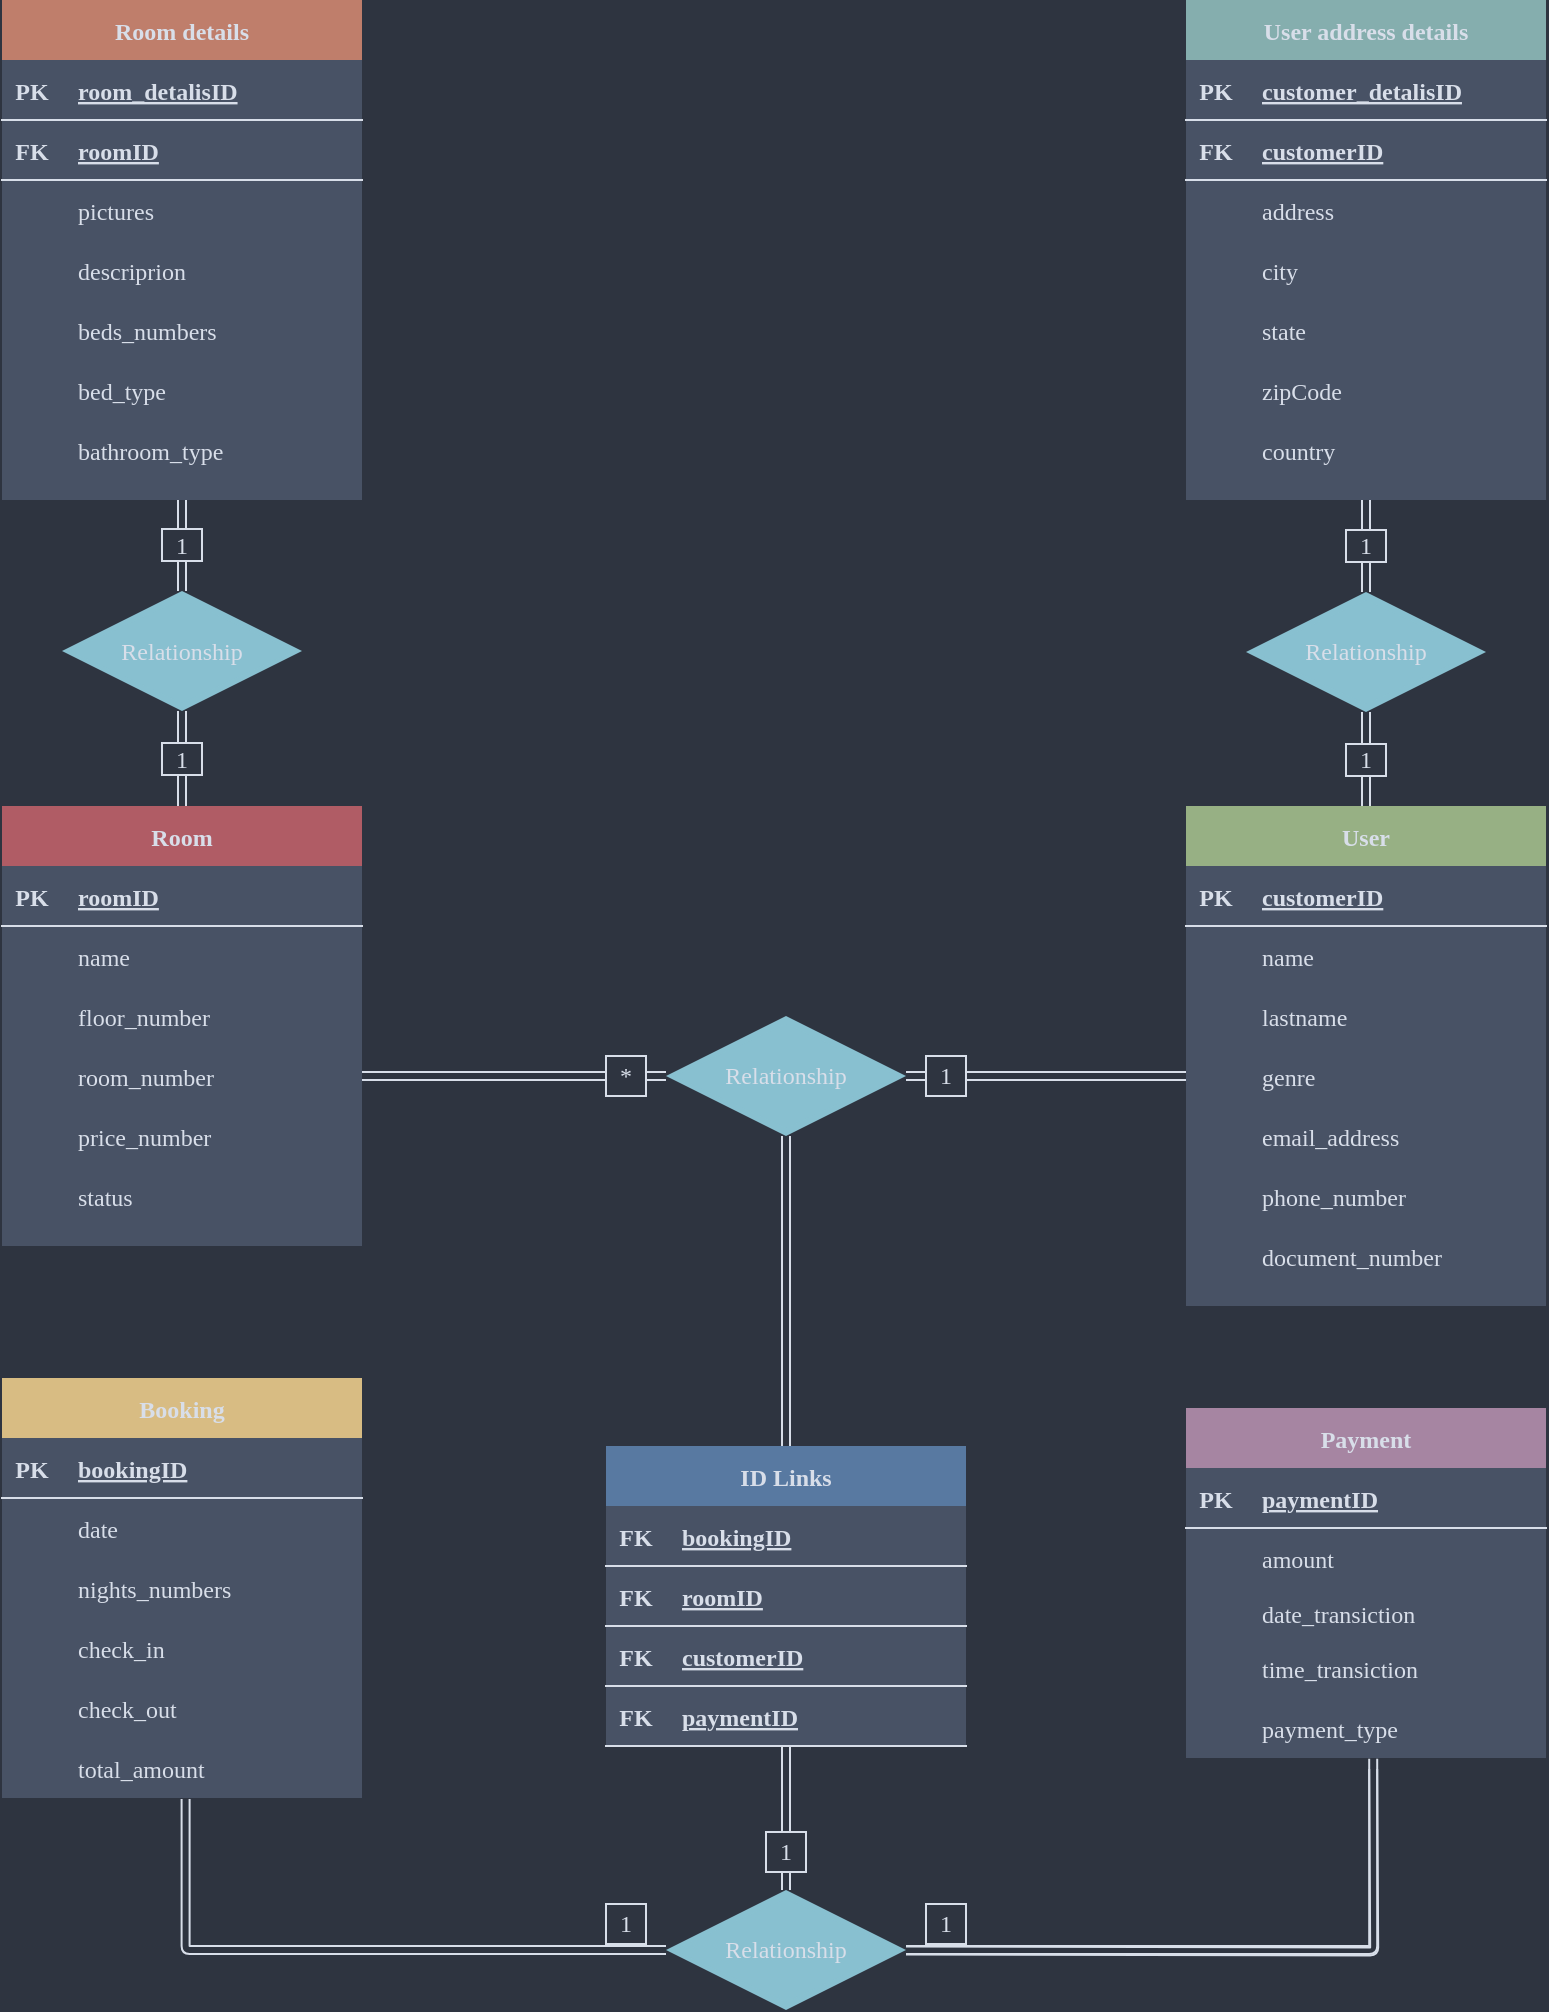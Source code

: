 <mxfile version="13.10.0" type="embed">
    <diagram id="j7UHTnoFtcJZtpzmDvCM" name="Page-1">
        <mxGraphModel dx="705" dy="956" grid="0" gridSize="10" guides="1" tooltips="1" connect="1" arrows="1" fold="1" page="1" pageScale="1" pageWidth="583" pageHeight="827" background="#2E3440" math="0" shadow="0">
            <root>
                <mxCell id="0"/>
                <mxCell id="1" parent="0"/>
                <mxCell id="453" style="edgeStyle=orthogonalEdgeStyle;shape=link;rounded=0;comic=0;orthogonalLoop=1;jettySize=auto;html=1;exitX=0.5;exitY=0;exitDx=0;exitDy=0;entryX=0.5;entryY=1;entryDx=0;entryDy=0;fontFamily=Lucida Console;fontColor=#D8DEE9;strokeColor=#D8DEE9;" parent="1" source="58" target="446" edge="1">
                    <mxGeometry relative="1" as="geometry"/>
                </mxCell>
                <mxCell id="58" value="Room" style="shape=table;startSize=30;container=1;collapsible=1;childLayout=tableLayout;fixedRows=1;rowLines=0;fontStyle=1;align=center;resizeLast=1;opacity=90;strokeWidth=2;swimlaneFillColor=#4C566A;fillColor=#BF616A;fontFamily=Lucida Console;fontColor=#D8DEE9;strokeColor=none;" parent="1" vertex="1">
                    <mxGeometry x="774" y="692" width="180" height="220" as="geometry"/>
                </mxCell>
                <mxCell id="59" value="" style="shape=partialRectangle;collapsible=0;dropTarget=0;pointerEvents=0;fillColor=none;top=0;left=0;bottom=1;right=0;points=[[0,0.5],[1,0.5]];portConstraint=eastwest;fontFamily=Lucida Console;fontColor=#D8DEE9;strokeColor=#D8DEE9;" parent="58" vertex="1">
                    <mxGeometry y="30" width="180" height="30" as="geometry"/>
                </mxCell>
                <mxCell id="60" value="PK" style="shape=partialRectangle;connectable=0;fillColor=none;top=0;left=0;bottom=0;right=0;fontStyle=1;overflow=hidden;fontFamily=Lucida Console;fontColor=#D8DEE9;strokeColor=#D8DEE9;" parent="59" vertex="1">
                    <mxGeometry width="30" height="30" as="geometry"/>
                </mxCell>
                <mxCell id="61" value="roomID" style="shape=partialRectangle;connectable=0;fillColor=none;top=0;left=0;bottom=0;right=0;align=left;spacingLeft=6;fontStyle=5;overflow=hidden;fontFamily=Lucida Console;fontColor=#D8DEE9;strokeColor=#D8DEE9;" parent="59" vertex="1">
                    <mxGeometry x="30" width="150" height="30" as="geometry"/>
                </mxCell>
                <mxCell id="62" value="" style="shape=partialRectangle;collapsible=0;dropTarget=0;pointerEvents=0;fillColor=none;top=0;left=0;bottom=0;right=0;points=[[0,0.5],[1,0.5]];portConstraint=eastwest;fontFamily=Lucida Console;fontColor=#D8DEE9;strokeColor=#D8DEE9;" parent="58" vertex="1">
                    <mxGeometry y="60" width="180" height="30" as="geometry"/>
                </mxCell>
                <mxCell id="63" value="" style="shape=partialRectangle;connectable=0;fillColor=none;top=0;left=0;bottom=0;right=0;editable=1;overflow=hidden;fontFamily=Lucida Console;fontColor=#D8DEE9;strokeColor=#D8DEE9;" parent="62" vertex="1">
                    <mxGeometry width="30" height="30" as="geometry"/>
                </mxCell>
                <mxCell id="64" value="name" style="shape=partialRectangle;connectable=0;fillColor=none;top=0;left=0;bottom=0;right=0;align=left;spacingLeft=6;overflow=hidden;fontFamily=Lucida Console;fontColor=#D8DEE9;strokeColor=#D8DEE9;" parent="62" vertex="1">
                    <mxGeometry x="30" width="150" height="30" as="geometry"/>
                </mxCell>
                <mxCell id="71" value="" style="shape=partialRectangle;collapsible=0;dropTarget=0;pointerEvents=0;fillColor=none;top=0;left=0;bottom=0;right=0;points=[[0,0.5],[1,0.5]];portConstraint=eastwest;fontFamily=Lucida Console;fontColor=#D8DEE9;strokeColor=#D8DEE9;" parent="58" vertex="1">
                    <mxGeometry y="90" width="180" height="30" as="geometry"/>
                </mxCell>
                <mxCell id="72" value="" style="shape=partialRectangle;connectable=0;fillColor=none;top=0;left=0;bottom=0;right=0;editable=1;overflow=hidden;fontFamily=Lucida Console;fontColor=#D8DEE9;strokeColor=#D8DEE9;" parent="71" vertex="1">
                    <mxGeometry width="30" height="30" as="geometry"/>
                </mxCell>
                <mxCell id="73" value="floor_number" style="shape=partialRectangle;connectable=0;fillColor=none;top=0;left=0;bottom=0;right=0;align=left;spacingLeft=6;overflow=hidden;fontFamily=Lucida Console;fontColor=#D8DEE9;strokeColor=#D8DEE9;" parent="71" vertex="1">
                    <mxGeometry x="30" width="150" height="30" as="geometry"/>
                </mxCell>
                <mxCell id="74" value="" style="shape=partialRectangle;collapsible=0;dropTarget=0;pointerEvents=0;fillColor=none;top=0;left=0;bottom=0;right=0;points=[[0,0.5],[1,0.5]];portConstraint=eastwest;fontFamily=Lucida Console;fontColor=#D8DEE9;strokeColor=#D8DEE9;" parent="58" vertex="1">
                    <mxGeometry y="120" width="180" height="30" as="geometry"/>
                </mxCell>
                <mxCell id="75" value="" style="shape=partialRectangle;connectable=0;fillColor=none;top=0;left=0;bottom=0;right=0;editable=1;overflow=hidden;fontFamily=Lucida Console;fontColor=#D8DEE9;strokeColor=#D8DEE9;" parent="74" vertex="1">
                    <mxGeometry width="30" height="30" as="geometry"/>
                </mxCell>
                <mxCell id="76" value="room_number" style="shape=partialRectangle;connectable=0;fillColor=none;top=0;left=0;bottom=0;right=0;align=left;spacingLeft=6;overflow=hidden;fontFamily=Lucida Console;fontColor=#D8DEE9;strokeColor=#D8DEE9;" parent="74" vertex="1">
                    <mxGeometry x="30" width="150" height="30" as="geometry"/>
                </mxCell>
                <mxCell id="86" value="" style="shape=partialRectangle;collapsible=0;dropTarget=0;pointerEvents=0;fillColor=none;top=0;left=0;bottom=0;right=0;points=[[0,0.5],[1,0.5]];portConstraint=eastwest;fontFamily=Lucida Console;fontColor=#D8DEE9;strokeColor=#D8DEE9;" parent="58" vertex="1">
                    <mxGeometry y="150" width="180" height="30" as="geometry"/>
                </mxCell>
                <mxCell id="87" value="" style="shape=partialRectangle;connectable=0;fillColor=none;top=0;left=0;bottom=0;right=0;editable=1;overflow=hidden;fontFamily=Lucida Console;fontColor=#D8DEE9;strokeColor=#D8DEE9;" parent="86" vertex="1">
                    <mxGeometry width="30" height="30" as="geometry"/>
                </mxCell>
                <mxCell id="88" value="price_number" style="shape=partialRectangle;connectable=0;fillColor=none;top=0;left=0;bottom=0;right=0;align=left;spacingLeft=6;overflow=hidden;fontFamily=Lucida Console;fontColor=#D8DEE9;strokeColor=#D8DEE9;" parent="86" vertex="1">
                    <mxGeometry x="30" width="150" height="30" as="geometry"/>
                </mxCell>
                <mxCell id="89" value="" style="shape=partialRectangle;collapsible=0;dropTarget=0;pointerEvents=0;fillColor=none;top=0;left=0;bottom=0;right=0;points=[[0,0.5],[1,0.5]];portConstraint=eastwest;fontFamily=Lucida Console;fontColor=#D8DEE9;strokeColor=#D8DEE9;" parent="58" vertex="1">
                    <mxGeometry y="180" width="180" height="30" as="geometry"/>
                </mxCell>
                <mxCell id="90" value="" style="shape=partialRectangle;connectable=0;fillColor=none;top=0;left=0;bottom=0;right=0;editable=1;overflow=hidden;fontFamily=Lucida Console;fontColor=#D8DEE9;strokeColor=#D8DEE9;" parent="89" vertex="1">
                    <mxGeometry width="30" height="30" as="geometry"/>
                </mxCell>
                <mxCell id="91" value="status" style="shape=partialRectangle;connectable=0;fillColor=none;top=0;left=0;bottom=0;right=0;align=left;spacingLeft=6;overflow=hidden;fontFamily=Lucida Console;fontColor=#D8DEE9;strokeColor=#D8DEE9;" parent="89" vertex="1">
                    <mxGeometry x="30" width="150" height="30" as="geometry"/>
                </mxCell>
                <mxCell id="92" value="User" style="shape=table;startSize=30;container=1;collapsible=1;childLayout=tableLayout;fixedRows=1;rowLines=0;fontStyle=1;align=center;resizeLast=1;opacity=90;strokeWidth=2;swimlaneFillColor=#4C566A;fillColor=#A3BE8C;fontFamily=Lucida Console;fontColor=#D8DEE9;strokeColor=none;" parent="1" vertex="1">
                    <mxGeometry x="1366" y="692" width="180" height="250" as="geometry"/>
                </mxCell>
                <mxCell id="93" value="" style="shape=partialRectangle;collapsible=0;dropTarget=0;pointerEvents=0;fillColor=none;top=0;left=0;bottom=1;right=0;points=[[0,0.5],[1,0.5]];portConstraint=eastwest;fontFamily=Lucida Console;fontColor=#D8DEE9;strokeColor=#D8DEE9;" parent="92" vertex="1">
                    <mxGeometry y="30" width="180" height="30" as="geometry"/>
                </mxCell>
                <mxCell id="94" value="PK" style="shape=partialRectangle;connectable=0;fillColor=none;top=0;left=0;bottom=0;right=0;fontStyle=1;overflow=hidden;fontFamily=Lucida Console;fontColor=#D8DEE9;strokeColor=#D8DEE9;" parent="93" vertex="1">
                    <mxGeometry width="30" height="30" as="geometry"/>
                </mxCell>
                <mxCell id="95" value="customerID" style="shape=partialRectangle;connectable=0;fillColor=none;top=0;left=0;bottom=0;right=0;align=left;spacingLeft=6;fontStyle=5;overflow=hidden;fontFamily=Lucida Console;fontColor=#D8DEE9;strokeColor=#D8DEE9;" parent="93" vertex="1">
                    <mxGeometry x="30" width="150" height="30" as="geometry"/>
                </mxCell>
                <mxCell id="96" value="" style="shape=partialRectangle;collapsible=0;dropTarget=0;pointerEvents=0;fillColor=none;top=0;left=0;bottom=0;right=0;points=[[0,0.5],[1,0.5]];portConstraint=eastwest;fontFamily=Lucida Console;fontColor=#D8DEE9;strokeColor=#D8DEE9;" parent="92" vertex="1">
                    <mxGeometry y="60" width="180" height="30" as="geometry"/>
                </mxCell>
                <mxCell id="97" value="" style="shape=partialRectangle;connectable=0;fillColor=none;top=0;left=0;bottom=0;right=0;editable=1;overflow=hidden;fontFamily=Lucida Console;fontColor=#D8DEE9;strokeColor=#D8DEE9;" parent="96" vertex="1">
                    <mxGeometry width="30" height="30" as="geometry"/>
                </mxCell>
                <mxCell id="98" value="name" style="shape=partialRectangle;connectable=0;fillColor=none;top=0;left=0;bottom=0;right=0;align=left;spacingLeft=6;overflow=hidden;fontFamily=Lucida Console;fontColor=#D8DEE9;strokeColor=#D8DEE9;" parent="96" vertex="1">
                    <mxGeometry x="30" width="150" height="30" as="geometry"/>
                </mxCell>
                <mxCell id="99" value="" style="shape=partialRectangle;collapsible=0;dropTarget=0;pointerEvents=0;fillColor=none;top=0;left=0;bottom=0;right=0;points=[[0,0.5],[1,0.5]];portConstraint=eastwest;fontFamily=Lucida Console;fontColor=#D8DEE9;strokeColor=#D8DEE9;" parent="92" vertex="1">
                    <mxGeometry y="90" width="180" height="30" as="geometry"/>
                </mxCell>
                <mxCell id="100" value="" style="shape=partialRectangle;connectable=0;fillColor=none;top=0;left=0;bottom=0;right=0;editable=1;overflow=hidden;fontFamily=Lucida Console;fontColor=#D8DEE9;strokeColor=#D8DEE9;" parent="99" vertex="1">
                    <mxGeometry width="30" height="30" as="geometry"/>
                </mxCell>
                <mxCell id="101" value="lastname" style="shape=partialRectangle;connectable=0;fillColor=none;top=0;left=0;bottom=0;right=0;align=left;spacingLeft=6;overflow=hidden;fontFamily=Lucida Console;fontColor=#D8DEE9;strokeColor=#D8DEE9;" parent="99" vertex="1">
                    <mxGeometry x="30" width="150" height="30" as="geometry"/>
                </mxCell>
                <mxCell id="102" value="" style="shape=partialRectangle;collapsible=0;dropTarget=0;pointerEvents=0;fillColor=none;top=0;left=0;bottom=0;right=0;points=[[0,0.5],[1,0.5]];portConstraint=eastwest;fontFamily=Lucida Console;fontColor=#D8DEE9;strokeColor=#D8DEE9;" parent="92" vertex="1">
                    <mxGeometry y="120" width="180" height="30" as="geometry"/>
                </mxCell>
                <mxCell id="103" value="" style="shape=partialRectangle;connectable=0;fillColor=none;top=0;left=0;bottom=0;right=0;editable=1;overflow=hidden;fontFamily=Lucida Console;fontColor=#D8DEE9;strokeColor=#D8DEE9;" parent="102" vertex="1">
                    <mxGeometry width="30" height="30" as="geometry"/>
                </mxCell>
                <mxCell id="104" value="genre" style="shape=partialRectangle;connectable=0;fillColor=none;top=0;left=0;bottom=0;right=0;align=left;spacingLeft=6;overflow=hidden;fontFamily=Lucida Console;fontColor=#D8DEE9;strokeColor=#D8DEE9;" parent="102" vertex="1">
                    <mxGeometry x="30" width="150" height="30" as="geometry"/>
                </mxCell>
                <mxCell id="120" value="" style="shape=partialRectangle;collapsible=0;dropTarget=0;pointerEvents=0;fillColor=none;top=0;left=0;bottom=0;right=0;points=[[0,0.5],[1,0.5]];portConstraint=eastwest;fontFamily=Lucida Console;fontColor=#D8DEE9;strokeColor=#D8DEE9;" parent="92" vertex="1">
                    <mxGeometry y="150" width="180" height="30" as="geometry"/>
                </mxCell>
                <mxCell id="121" value="" style="shape=partialRectangle;connectable=0;fillColor=none;top=0;left=0;bottom=0;right=0;editable=1;overflow=hidden;fontFamily=Lucida Console;fontColor=#D8DEE9;strokeColor=#D8DEE9;" parent="120" vertex="1">
                    <mxGeometry width="30" height="30" as="geometry"/>
                </mxCell>
                <mxCell id="122" value="email_address" style="shape=partialRectangle;connectable=0;fillColor=none;top=0;left=0;bottom=0;right=0;align=left;spacingLeft=6;overflow=hidden;fontFamily=Lucida Console;fontColor=#D8DEE9;strokeColor=#D8DEE9;" parent="120" vertex="1">
                    <mxGeometry x="30" width="150" height="30" as="geometry"/>
                </mxCell>
                <mxCell id="123" value="" style="shape=partialRectangle;collapsible=0;dropTarget=0;pointerEvents=0;fillColor=none;top=0;left=0;bottom=0;right=0;points=[[0,0.5],[1,0.5]];portConstraint=eastwest;fontFamily=Lucida Console;fontColor=#D8DEE9;strokeColor=#D8DEE9;" parent="92" vertex="1">
                    <mxGeometry y="180" width="180" height="30" as="geometry"/>
                </mxCell>
                <mxCell id="124" value="" style="shape=partialRectangle;connectable=0;fillColor=none;top=0;left=0;bottom=0;right=0;editable=1;overflow=hidden;fontFamily=Lucida Console;fontColor=#D8DEE9;strokeColor=#D8DEE9;" parent="123" vertex="1">
                    <mxGeometry width="30" height="30" as="geometry"/>
                </mxCell>
                <mxCell id="125" value="phone_number" style="shape=partialRectangle;connectable=0;fillColor=none;top=0;left=0;bottom=0;right=0;align=left;spacingLeft=6;overflow=hidden;fontFamily=Lucida Console;fontColor=#D8DEE9;strokeColor=#D8DEE9;" parent="123" vertex="1">
                    <mxGeometry x="30" width="150" height="30" as="geometry"/>
                </mxCell>
                <mxCell id="126" value="" style="shape=partialRectangle;collapsible=0;dropTarget=0;pointerEvents=0;fillColor=none;top=0;left=0;bottom=0;right=0;points=[[0,0.5],[1,0.5]];portConstraint=eastwest;fontFamily=Lucida Console;fontColor=#D8DEE9;strokeColor=#D8DEE9;" parent="92" vertex="1">
                    <mxGeometry y="210" width="180" height="30" as="geometry"/>
                </mxCell>
                <mxCell id="127" value="" style="shape=partialRectangle;connectable=0;fillColor=none;top=0;left=0;bottom=0;right=0;editable=1;overflow=hidden;fontFamily=Lucida Console;fontColor=#D8DEE9;strokeColor=#D8DEE9;" parent="126" vertex="1">
                    <mxGeometry width="30" height="30" as="geometry"/>
                </mxCell>
                <mxCell id="128" value="document_number" style="shape=partialRectangle;connectable=0;fillColor=none;top=0;left=0;bottom=0;right=0;align=left;spacingLeft=6;overflow=hidden;fontFamily=Lucida Console;fontColor=#D8DEE9;strokeColor=#D8DEE9;" parent="126" vertex="1">
                    <mxGeometry x="30" width="150" height="30" as="geometry"/>
                </mxCell>
                <mxCell id="129" value="Booking" style="shape=table;startSize=30;container=1;collapsible=1;childLayout=tableLayout;fixedRows=1;rowLines=0;fontStyle=1;align=center;resizeLast=1;opacity=90;strokeWidth=2;swimlaneFillColor=#4C566A;fillColor=#EBCB8B;fontFamily=Lucida Console;fontColor=#D8DEE9;strokeColor=none;" parent="1" vertex="1">
                    <mxGeometry x="774" y="978" width="180" height="210" as="geometry"/>
                </mxCell>
                <mxCell id="130" value="" style="shape=partialRectangle;collapsible=0;dropTarget=0;pointerEvents=0;fillColor=none;top=0;left=0;bottom=1;right=0;points=[[0,0.5],[1,0.5]];portConstraint=eastwest;fontFamily=Lucida Console;fontColor=#D8DEE9;strokeColor=#D8DEE9;" parent="129" vertex="1">
                    <mxGeometry y="30" width="180" height="30" as="geometry"/>
                </mxCell>
                <mxCell id="131" value="PK" style="shape=partialRectangle;connectable=0;fillColor=none;top=0;left=0;bottom=0;right=0;fontStyle=1;overflow=hidden;fontFamily=Lucida Console;fontColor=#D8DEE9;strokeColor=#D8DEE9;" parent="130" vertex="1">
                    <mxGeometry width="30" height="30" as="geometry"/>
                </mxCell>
                <mxCell id="132" value="bookingID" style="shape=partialRectangle;connectable=0;fillColor=none;top=0;left=0;bottom=0;right=0;align=left;spacingLeft=6;fontStyle=5;overflow=hidden;fontFamily=Lucida Console;fontColor=#D8DEE9;strokeColor=#D8DEE9;" parent="130" vertex="1">
                    <mxGeometry x="30" width="150" height="30" as="geometry"/>
                </mxCell>
                <mxCell id="133" value="" style="shape=partialRectangle;collapsible=0;dropTarget=0;pointerEvents=0;fillColor=none;top=0;left=0;bottom=0;right=0;points=[[0,0.5],[1,0.5]];portConstraint=eastwest;fontFamily=Lucida Console;fontColor=#D8DEE9;strokeColor=#D8DEE9;" parent="129" vertex="1">
                    <mxGeometry y="60" width="180" height="30" as="geometry"/>
                </mxCell>
                <mxCell id="134" value="" style="shape=partialRectangle;connectable=0;fillColor=none;top=0;left=0;bottom=0;right=0;editable=1;overflow=hidden;fontFamily=Lucida Console;fontColor=#D8DEE9;strokeColor=#D8DEE9;" parent="133" vertex="1">
                    <mxGeometry width="30" height="30" as="geometry"/>
                </mxCell>
                <mxCell id="135" value="date" style="shape=partialRectangle;connectable=0;fillColor=none;top=0;left=0;bottom=0;right=0;align=left;spacingLeft=6;overflow=hidden;fontFamily=Lucida Console;fontColor=#D8DEE9;strokeColor=#D8DEE9;" parent="133" vertex="1">
                    <mxGeometry x="30" width="150" height="30" as="geometry"/>
                </mxCell>
                <mxCell id="136" value="" style="shape=partialRectangle;collapsible=0;dropTarget=0;pointerEvents=0;fillColor=none;top=0;left=0;bottom=0;right=0;points=[[0,0.5],[1,0.5]];portConstraint=eastwest;fontFamily=Lucida Console;fontColor=#D8DEE9;strokeColor=#D8DEE9;" parent="129" vertex="1">
                    <mxGeometry y="90" width="180" height="30" as="geometry"/>
                </mxCell>
                <mxCell id="137" value="" style="shape=partialRectangle;connectable=0;fillColor=none;top=0;left=0;bottom=0;right=0;editable=1;overflow=hidden;fontFamily=Lucida Console;fontColor=#D8DEE9;strokeColor=#D8DEE9;" parent="136" vertex="1">
                    <mxGeometry width="30" height="30" as="geometry"/>
                </mxCell>
                <mxCell id="138" value="nights_numbers" style="shape=partialRectangle;connectable=0;fillColor=none;top=0;left=0;bottom=0;right=0;align=left;spacingLeft=6;overflow=hidden;fontFamily=Lucida Console;fontColor=#D8DEE9;strokeColor=#D8DEE9;" parent="136" vertex="1">
                    <mxGeometry x="30" width="150" height="30" as="geometry"/>
                </mxCell>
                <mxCell id="139" value="" style="shape=partialRectangle;collapsible=0;dropTarget=0;pointerEvents=0;fillColor=none;top=0;left=0;bottom=0;right=0;points=[[0,0.5],[1,0.5]];portConstraint=eastwest;fontFamily=Lucida Console;fontColor=#D8DEE9;" parent="129" vertex="1">
                    <mxGeometry y="120" width="180" height="30" as="geometry"/>
                </mxCell>
                <mxCell id="140" value="" style="shape=partialRectangle;connectable=0;fillColor=none;top=0;left=0;bottom=0;right=0;editable=1;overflow=hidden;fontFamily=Lucida Console;fontColor=#D8DEE9;strokeColor=#D8DEE9;" parent="139" vertex="1">
                    <mxGeometry width="30" height="30" as="geometry"/>
                </mxCell>
                <mxCell id="141" value="check_in" style="shape=partialRectangle;connectable=0;fillColor=none;top=0;left=0;bottom=0;right=0;align=left;spacingLeft=6;overflow=hidden;fontFamily=Lucida Console;fontColor=#D8DEE9;strokeColor=none;" parent="139" vertex="1">
                    <mxGeometry x="30" width="150" height="30" as="geometry"/>
                </mxCell>
                <mxCell id="142" value="" style="shape=partialRectangle;collapsible=0;dropTarget=0;pointerEvents=0;fillColor=none;top=0;left=0;bottom=0;right=0;points=[[0,0.5],[1,0.5]];portConstraint=eastwest;fontFamily=Lucida Console;fontColor=#D8DEE9;strokeColor=#D8DEE9;" parent="129" vertex="1">
                    <mxGeometry y="150" width="180" height="30" as="geometry"/>
                </mxCell>
                <mxCell id="143" value="" style="shape=partialRectangle;connectable=0;fillColor=none;top=0;left=0;bottom=0;right=0;editable=1;overflow=hidden;fontFamily=Lucida Console;fontColor=#D8DEE9;strokeColor=#D8DEE9;" parent="142" vertex="1">
                    <mxGeometry width="30" height="30" as="geometry"/>
                </mxCell>
                <mxCell id="144" value="check_out" style="shape=partialRectangle;connectable=0;fillColor=none;top=0;left=0;bottom=0;right=0;align=left;spacingLeft=6;overflow=hidden;fontFamily=Lucida Console;fontColor=#D8DEE9;strokeColor=#D8DEE9;" parent="142" vertex="1">
                    <mxGeometry x="30" width="150" height="30" as="geometry"/>
                </mxCell>
                <mxCell id="148" value="" style="shape=partialRectangle;collapsible=0;dropTarget=0;pointerEvents=0;fillColor=none;top=0;left=0;bottom=0;right=0;points=[[0,0.5],[1,0.5]];portConstraint=eastwest;fontFamily=Lucida Console;fontColor=#D8DEE9;strokeColor=#D8DEE9;" parent="129" vertex="1">
                    <mxGeometry y="180" width="180" height="30" as="geometry"/>
                </mxCell>
                <mxCell id="149" value="" style="shape=partialRectangle;connectable=0;fillColor=none;top=0;left=0;bottom=0;right=0;editable=1;overflow=hidden;fontFamily=Lucida Console;fontColor=#D8DEE9;strokeColor=#D8DEE9;" parent="148" vertex="1">
                    <mxGeometry width="30" height="30" as="geometry"/>
                </mxCell>
                <mxCell id="150" value="total_amount" style="shape=partialRectangle;connectable=0;fillColor=none;top=0;left=0;bottom=0;right=0;align=left;spacingLeft=6;overflow=hidden;fontFamily=Lucida Console;fontColor=#D8DEE9;strokeColor=#D8DEE9;" parent="148" vertex="1">
                    <mxGeometry x="30" width="150" height="30" as="geometry"/>
                </mxCell>
                <mxCell id="245" style="edgeStyle=orthogonalEdgeStyle;shape=link;rounded=0;orthogonalLoop=1;jettySize=auto;html=1;exitX=0.5;exitY=1;exitDx=0;exitDy=0;entryX=0.5;entryY=0;entryDx=0;entryDy=0;snapToPoint=0;fixDash=0;comic=0;backgroundOutline=0;metaEdit=0;fontFamily=Lucida Console;fontColor=#D8DEE9;strokeColor=#D8DEE9;" parent="1" source="354" target="92" edge="1">
                    <mxGeometry relative="1" as="geometry"/>
                </mxCell>
                <mxCell id="451" style="edgeStyle=orthogonalEdgeStyle;shape=link;rounded=0;comic=0;orthogonalLoop=1;jettySize=auto;html=1;exitX=0.5;exitY=1;exitDx=0;exitDy=0;entryX=0.5;entryY=0;entryDx=0;entryDy=0;fontFamily=Lucida Console;fontColor=#D8DEE9;strokeColor=#D8DEE9;" parent="1" source="198" target="417" edge="1">
                    <mxGeometry relative="1" as="geometry"/>
                </mxCell>
                <mxCell id="198" value="User address details" style="shape=table;startSize=30;container=1;collapsible=1;childLayout=tableLayout;fixedRows=1;rowLines=0;fontStyle=1;align=center;resizeLast=1;opacity=90;strokeWidth=2;swimlaneFillColor=#4C566A;fillColor=#8FBCBB;fontFamily=Lucida Console;fontColor=#D8DEE9;strokeColor=none;" parent="1" vertex="1">
                    <mxGeometry x="1366" y="289" width="180" height="250" as="geometry"/>
                </mxCell>
                <mxCell id="199" value="" style="shape=partialRectangle;collapsible=0;dropTarget=0;pointerEvents=0;fillColor=none;top=0;left=0;bottom=1;right=0;points=[[0,0.5],[1,0.5]];portConstraint=eastwest;fontFamily=Lucida Console;fontColor=#D8DEE9;strokeColor=#D8DEE9;" parent="198" vertex="1">
                    <mxGeometry y="30" width="180" height="30" as="geometry"/>
                </mxCell>
                <mxCell id="200" value="PK" style="shape=partialRectangle;connectable=0;fillColor=none;top=0;left=0;bottom=0;right=0;fontStyle=1;overflow=hidden;fontFamily=Lucida Console;fontColor=#D8DEE9;strokeColor=#D8DEE9;" parent="199" vertex="1">
                    <mxGeometry width="30" height="30" as="geometry"/>
                </mxCell>
                <mxCell id="201" value="customer_detalisID" style="shape=partialRectangle;connectable=0;fillColor=none;top=0;left=0;bottom=0;right=0;align=left;spacingLeft=6;fontStyle=5;overflow=hidden;fontFamily=Lucida Console;fontColor=#D8DEE9;strokeColor=#D8DEE9;" parent="199" vertex="1">
                    <mxGeometry x="30" width="150" height="30" as="geometry"/>
                </mxCell>
                <mxCell id="358" value="" style="shape=partialRectangle;collapsible=0;dropTarget=0;pointerEvents=0;fillColor=none;top=0;left=0;bottom=1;right=0;points=[[0,0.5],[1,0.5]];portConstraint=eastwest;fontFamily=Lucida Console;fontColor=#D8DEE9;strokeColor=#D8DEE9;" parent="198" vertex="1">
                    <mxGeometry y="60" width="180" height="30" as="geometry"/>
                </mxCell>
                <mxCell id="359" value="FK" style="shape=partialRectangle;connectable=0;fillColor=none;top=0;left=0;bottom=0;right=0;fontStyle=1;overflow=hidden;fontFamily=Lucida Console;fontColor=#D8DEE9;strokeColor=#D8DEE9;" parent="358" vertex="1">
                    <mxGeometry width="30" height="30" as="geometry"/>
                </mxCell>
                <mxCell id="360" value="customerID" style="shape=partialRectangle;connectable=0;fillColor=none;top=0;left=0;bottom=0;right=0;align=left;spacingLeft=6;fontStyle=5;overflow=hidden;fontFamily=Lucida Console;fontColor=#D8DEE9;strokeColor=#D8DEE9;" parent="358" vertex="1">
                    <mxGeometry x="30" width="150" height="30" as="geometry"/>
                </mxCell>
                <mxCell id="211" value="" style="shape=partialRectangle;collapsible=0;dropTarget=0;pointerEvents=0;fillColor=none;top=0;left=0;bottom=0;right=0;points=[[0,0.5],[1,0.5]];portConstraint=eastwest;fontFamily=Lucida Console;fontColor=#D8DEE9;strokeColor=#D8DEE9;" parent="198" vertex="1">
                    <mxGeometry y="90" width="180" height="30" as="geometry"/>
                </mxCell>
                <mxCell id="212" value="" style="shape=partialRectangle;connectable=0;fillColor=none;top=0;left=0;bottom=0;right=0;editable=1;overflow=hidden;fontFamily=Lucida Console;fontColor=#D8DEE9;strokeColor=#D8DEE9;" parent="211" vertex="1">
                    <mxGeometry width="30" height="30" as="geometry"/>
                </mxCell>
                <mxCell id="213" value="address" style="shape=partialRectangle;connectable=0;fillColor=none;top=0;left=0;bottom=0;right=0;align=left;spacingLeft=6;overflow=hidden;fontFamily=Lucida Console;fontColor=#D8DEE9;strokeColor=#D8DEE9;" parent="211" vertex="1">
                    <mxGeometry x="30" width="150" height="30" as="geometry"/>
                </mxCell>
                <mxCell id="214" value="" style="shape=partialRectangle;collapsible=0;dropTarget=0;pointerEvents=0;fillColor=none;top=0;left=0;bottom=0;right=0;points=[[0,0.5],[1,0.5]];portConstraint=eastwest;fontFamily=Lucida Console;fontColor=#D8DEE9;strokeColor=#D8DEE9;" parent="198" vertex="1">
                    <mxGeometry y="120" width="180" height="30" as="geometry"/>
                </mxCell>
                <mxCell id="215" value="" style="shape=partialRectangle;connectable=0;fillColor=none;top=0;left=0;bottom=0;right=0;editable=1;overflow=hidden;fontFamily=Lucida Console;fontColor=#D8DEE9;strokeColor=#D8DEE9;" parent="214" vertex="1">
                    <mxGeometry width="30" height="30" as="geometry"/>
                </mxCell>
                <mxCell id="216" value="city" style="shape=partialRectangle;connectable=0;fillColor=none;top=0;left=0;bottom=0;right=0;align=left;spacingLeft=6;overflow=hidden;fontFamily=Lucida Console;fontColor=#D8DEE9;strokeColor=#D8DEE9;" parent="214" vertex="1">
                    <mxGeometry x="30" width="150" height="30" as="geometry"/>
                </mxCell>
                <mxCell id="217" value="" style="shape=partialRectangle;collapsible=0;dropTarget=0;pointerEvents=0;fillColor=none;top=0;left=0;bottom=0;right=0;points=[[0,0.5],[1,0.5]];portConstraint=eastwest;fontFamily=Lucida Console;fontColor=#D8DEE9;strokeColor=#D8DEE9;" parent="198" vertex="1">
                    <mxGeometry y="150" width="180" height="30" as="geometry"/>
                </mxCell>
                <mxCell id="218" value="" style="shape=partialRectangle;connectable=0;fillColor=none;top=0;left=0;bottom=0;right=0;editable=1;overflow=hidden;fontFamily=Lucida Console;fontColor=#D8DEE9;strokeColor=#D8DEE9;" parent="217" vertex="1">
                    <mxGeometry width="30" height="30" as="geometry"/>
                </mxCell>
                <mxCell id="219" value="state" style="shape=partialRectangle;connectable=0;fillColor=none;top=0;left=0;bottom=0;right=0;align=left;spacingLeft=6;overflow=hidden;fontFamily=Lucida Console;fontColor=#D8DEE9;strokeColor=#D8DEE9;" parent="217" vertex="1">
                    <mxGeometry x="30" width="150" height="30" as="geometry"/>
                </mxCell>
                <mxCell id="220" value="" style="shape=partialRectangle;collapsible=0;dropTarget=0;pointerEvents=0;fillColor=none;top=0;left=0;bottom=0;right=0;points=[[0,0.5],[1,0.5]];portConstraint=eastwest;fontFamily=Lucida Console;fontColor=#D8DEE9;strokeColor=#D8DEE9;" parent="198" vertex="1">
                    <mxGeometry y="180" width="180" height="30" as="geometry"/>
                </mxCell>
                <mxCell id="221" value="" style="shape=partialRectangle;connectable=0;fillColor=none;top=0;left=0;bottom=0;right=0;editable=1;overflow=hidden;fontFamily=Lucida Console;fontColor=#D8DEE9;strokeColor=#D8DEE9;" parent="220" vertex="1">
                    <mxGeometry width="30" height="30" as="geometry"/>
                </mxCell>
                <mxCell id="222" value="zipCode" style="shape=partialRectangle;connectable=0;fillColor=none;top=0;left=0;bottom=0;right=0;align=left;spacingLeft=6;overflow=hidden;fontFamily=Lucida Console;fontColor=#D8DEE9;strokeColor=#D8DEE9;" parent="220" vertex="1">
                    <mxGeometry x="30" width="150" height="30" as="geometry"/>
                </mxCell>
                <mxCell id="223" value="" style="shape=partialRectangle;collapsible=0;dropTarget=0;pointerEvents=0;fillColor=none;top=0;left=0;bottom=0;right=0;points=[[0,0.5],[1,0.5]];portConstraint=eastwest;fontFamily=Lucida Console;fontColor=#D8DEE9;strokeColor=#D8DEE9;" parent="198" vertex="1">
                    <mxGeometry y="210" width="180" height="30" as="geometry"/>
                </mxCell>
                <mxCell id="224" value="" style="shape=partialRectangle;connectable=0;fillColor=none;top=0;left=0;bottom=0;right=0;editable=1;overflow=hidden;fontFamily=Lucida Console;fontColor=#D8DEE9;strokeColor=#D8DEE9;" parent="223" vertex="1">
                    <mxGeometry width="30" height="30" as="geometry"/>
                </mxCell>
                <mxCell id="225" value="country" style="shape=partialRectangle;connectable=0;fillColor=none;top=0;left=0;bottom=0;right=0;align=left;spacingLeft=6;overflow=hidden;fontFamily=Lucida Console;fontColor=#D8DEE9;strokeColor=#D8DEE9;" parent="223" vertex="1">
                    <mxGeometry x="30" width="150" height="30" as="geometry"/>
                </mxCell>
                <mxCell id="237" value="Relationship" style="shape=rhombus;double=1;perimeter=rhombusPerimeter;whiteSpace=wrap;html=1;align=center;fillColor=#88C0D0;fontFamily=Lucida Console;fontColor=#D8DEE9;strokeColor=none;" parent="1" vertex="1">
                    <mxGeometry x="1106" y="797" width="120" height="60" as="geometry"/>
                </mxCell>
                <mxCell id="243" style="edgeStyle=orthogonalEdgeStyle;shape=link;rounded=0;orthogonalLoop=1;jettySize=auto;html=1;exitX=0;exitY=0.5;exitDx=0;exitDy=0;entryX=1;entryY=0.5;entryDx=0;entryDy=0;fontFamily=Lucida Console;fontColor=#D8DEE9;strokeColor=#D8DEE9;" parent="1" source="367" target="237" edge="1">
                    <mxGeometry relative="1" as="geometry"/>
                </mxCell>
                <mxCell id="244" style="edgeStyle=orthogonalEdgeStyle;shape=link;rounded=0;orthogonalLoop=1;jettySize=auto;html=1;exitX=1;exitY=0.5;exitDx=0;exitDy=0;entryX=0;entryY=0.5;entryDx=0;entryDy=0;fontFamily=Lucida Console;fontColor=#D8DEE9;strokeColor=#D8DEE9;" parent="1" source="365" target="237" edge="1">
                    <mxGeometry relative="1" as="geometry"/>
                </mxCell>
                <mxCell id="247" value="Relationship" style="shape=rhombus;double=1;perimeter=rhombusPerimeter;whiteSpace=wrap;html=1;align=center;snapToPoint=0;fixDash=0;comic=0;backgroundOutline=0;metaEdit=0;fillColor=#88C0D0;fontFamily=Lucida Console;fontColor=#D8DEE9;strokeColor=none;" parent="1" vertex="1">
                    <mxGeometry x="1396" y="585" width="120" height="60" as="geometry"/>
                </mxCell>
                <mxCell id="249" value="Payment" style="shape=table;startSize=30;container=1;collapsible=1;childLayout=tableLayout;fixedRows=1;rowLines=0;fontStyle=1;align=center;resizeLast=1;opacity=90;strokeWidth=2;swimlaneFillColor=#4C566A;fillColor=#B48EAD;fontFamily=Lucida Console;fontColor=#D8DEE9;strokeColor=none;" parent="1" vertex="1">
                    <mxGeometry x="1366" y="993" width="180" height="175" as="geometry"/>
                </mxCell>
                <mxCell id="250" value="" style="shape=partialRectangle;collapsible=0;dropTarget=0;pointerEvents=0;fillColor=none;top=0;left=0;bottom=1;right=0;points=[[0,0.5],[1,0.5]];portConstraint=eastwest;fontFamily=Lucida Console;fontColor=#D8DEE9;strokeColor=#D8DEE9;" parent="249" vertex="1">
                    <mxGeometry y="30" width="180" height="30" as="geometry"/>
                </mxCell>
                <mxCell id="251" value="PK" style="shape=partialRectangle;connectable=0;fillColor=none;top=0;left=0;bottom=0;right=0;fontStyle=1;overflow=hidden;fontFamily=Lucida Console;fontColor=#D8DEE9;strokeColor=#D8DEE9;" parent="250" vertex="1">
                    <mxGeometry width="30" height="30" as="geometry"/>
                </mxCell>
                <mxCell id="252" value="paymentID" style="shape=partialRectangle;connectable=0;fillColor=none;top=0;left=0;bottom=0;right=0;align=left;spacingLeft=6;fontStyle=5;overflow=hidden;fontFamily=Lucida Console;fontColor=#D8DEE9;strokeColor=#D8DEE9;" parent="250" vertex="1">
                    <mxGeometry x="30" width="150" height="30" as="geometry"/>
                </mxCell>
                <mxCell id="253" value="" style="shape=partialRectangle;collapsible=0;dropTarget=0;pointerEvents=0;fillColor=none;top=0;left=0;bottom=0;right=0;points=[[0,0.5],[1,0.5]];portConstraint=eastwest;fontFamily=Lucida Console;fontColor=#D8DEE9;strokeColor=#D8DEE9;" parent="249" vertex="1">
                    <mxGeometry y="60" width="180" height="30" as="geometry"/>
                </mxCell>
                <mxCell id="254" value="" style="shape=partialRectangle;connectable=0;fillColor=none;top=0;left=0;bottom=0;right=0;editable=1;overflow=hidden;fontFamily=Lucida Console;fontColor=#D8DEE9;strokeColor=#D8DEE9;" parent="253" vertex="1">
                    <mxGeometry width="30" height="30" as="geometry"/>
                </mxCell>
                <mxCell id="255" value="amount" style="shape=partialRectangle;connectable=0;fillColor=none;top=0;left=0;bottom=0;right=0;align=left;spacingLeft=6;overflow=hidden;fontFamily=Lucida Console;fontColor=#D8DEE9;strokeColor=#D8DEE9;" parent="253" vertex="1">
                    <mxGeometry x="30" width="150" height="30" as="geometry"/>
                </mxCell>
                <mxCell id="256" value="" style="shape=partialRectangle;collapsible=0;dropTarget=0;pointerEvents=0;fillColor=none;top=0;left=0;bottom=0;right=0;points=[[0,0.5],[1,0.5]];portConstraint=eastwest;fontFamily=Lucida Console;fontColor=#D8DEE9;strokeColor=#D8DEE9;" parent="249" vertex="1">
                    <mxGeometry y="90" width="180" height="25" as="geometry"/>
                </mxCell>
                <mxCell id="257" value="" style="shape=partialRectangle;connectable=0;fillColor=none;top=0;left=0;bottom=0;right=0;editable=1;overflow=hidden;fontFamily=Lucida Console;fontColor=#D8DEE9;strokeColor=#D8DEE9;" parent="256" vertex="1">
                    <mxGeometry width="30" height="25" as="geometry"/>
                </mxCell>
                <mxCell id="258" value="date_transiction" style="shape=partialRectangle;connectable=0;fillColor=none;top=0;left=0;bottom=0;right=0;align=left;spacingLeft=6;overflow=hidden;fontFamily=Lucida Console;fontColor=#D8DEE9;strokeColor=#D8DEE9;" parent="256" vertex="1">
                    <mxGeometry x="30" width="150" height="25" as="geometry"/>
                </mxCell>
                <mxCell id="272" value="" style="shape=partialRectangle;collapsible=0;dropTarget=0;pointerEvents=0;fillColor=none;top=0;left=0;bottom=0;right=0;points=[[0,0.5],[1,0.5]];portConstraint=eastwest;fontFamily=Lucida Console;fontColor=#D8DEE9;strokeColor=#D8DEE9;" parent="249" vertex="1">
                    <mxGeometry y="115" width="180" height="30" as="geometry"/>
                </mxCell>
                <mxCell id="273" value="" style="shape=partialRectangle;connectable=0;fillColor=none;top=0;left=0;bottom=0;right=0;editable=1;overflow=hidden;fontFamily=Lucida Console;fontColor=#D8DEE9;strokeColor=#D8DEE9;" parent="272" vertex="1">
                    <mxGeometry width="30" height="30" as="geometry"/>
                </mxCell>
                <mxCell id="274" value="time_transiction" style="shape=partialRectangle;connectable=0;fillColor=none;top=0;left=0;bottom=0;right=0;align=left;spacingLeft=6;overflow=hidden;fontFamily=Lucida Console;fontColor=#D8DEE9;strokeColor=#D8DEE9;" parent="272" vertex="1">
                    <mxGeometry x="30" width="150" height="30" as="geometry"/>
                </mxCell>
                <mxCell id="259" value="" style="shape=partialRectangle;collapsible=0;dropTarget=0;pointerEvents=0;fillColor=none;top=0;left=0;bottom=0;right=0;points=[[0,0.5],[1,0.5]];portConstraint=eastwest;fontFamily=Lucida Console;fontColor=#D8DEE9;strokeColor=#D8DEE9;" parent="249" vertex="1">
                    <mxGeometry y="145" width="180" height="30" as="geometry"/>
                </mxCell>
                <mxCell id="260" value="" style="shape=partialRectangle;connectable=0;fillColor=none;top=0;left=0;bottom=0;right=0;editable=1;overflow=hidden;fontFamily=Lucida Console;fontColor=#D8DEE9;strokeColor=#D8DEE9;" parent="259" vertex="1">
                    <mxGeometry width="30" height="30" as="geometry"/>
                </mxCell>
                <mxCell id="261" value="payment_type" style="shape=partialRectangle;connectable=0;fillColor=none;top=0;left=0;bottom=0;right=0;align=left;spacingLeft=6;overflow=hidden;fontFamily=Lucida Console;fontColor=#D8DEE9;strokeColor=#D8DEE9;" parent="259" vertex="1">
                    <mxGeometry x="30" width="150" height="30" as="geometry"/>
                </mxCell>
                <mxCell id="452" style="edgeStyle=orthogonalEdgeStyle;shape=link;rounded=0;comic=0;orthogonalLoop=1;jettySize=auto;html=1;exitX=0.5;exitY=1;exitDx=0;exitDy=0;entryX=0.5;entryY=0;entryDx=0;entryDy=0;fontFamily=Lucida Console;fontColor=#D8DEE9;strokeColor=#D8DEE9;" parent="1" source="287" target="448" edge="1">
                    <mxGeometry relative="1" as="geometry"/>
                </mxCell>
                <mxCell id="287" value="Room details" style="shape=table;startSize=30;container=1;collapsible=1;childLayout=tableLayout;fixedRows=1;rowLines=0;fontStyle=1;align=center;resizeLast=1;opacity=90;strokeWidth=2;swimlaneFillColor=#4C566A;fillColor=#D08770;fontFamily=Lucida Console;fontColor=#D8DEE9;strokeColor=none;" parent="1" vertex="1">
                    <mxGeometry x="774" y="289" width="180" height="250" as="geometry"/>
                </mxCell>
                <mxCell id="288" value="" style="shape=partialRectangle;collapsible=0;dropTarget=0;pointerEvents=0;fillColor=none;top=0;left=0;bottom=1;right=0;points=[[0,0.5],[1,0.5]];portConstraint=eastwest;fontFamily=Lucida Console;fontColor=#D8DEE9;strokeColor=#D8DEE9;" parent="287" vertex="1">
                    <mxGeometry y="30" width="180" height="30" as="geometry"/>
                </mxCell>
                <mxCell id="289" value="PK" style="shape=partialRectangle;connectable=0;fillColor=none;top=0;left=0;bottom=0;right=0;fontStyle=1;overflow=hidden;fontFamily=Lucida Console;fontColor=#D8DEE9;strokeColor=#D8DEE9;" parent="288" vertex="1">
                    <mxGeometry width="30" height="30" as="geometry"/>
                </mxCell>
                <mxCell id="290" value="room_detalisID" style="shape=partialRectangle;connectable=0;fillColor=none;top=0;left=0;bottom=0;right=0;align=left;spacingLeft=6;fontStyle=5;overflow=hidden;fontFamily=Lucida Console;fontColor=#D8DEE9;strokeColor=#D8DEE9;" parent="288" vertex="1">
                    <mxGeometry x="30" width="150" height="30" as="geometry"/>
                </mxCell>
                <mxCell id="362" value="" style="shape=partialRectangle;collapsible=0;dropTarget=0;pointerEvents=0;fillColor=none;top=0;left=0;bottom=1;right=0;points=[[0,0.5],[1,0.5]];portConstraint=eastwest;fontFamily=Lucida Console;fontColor=#D8DEE9;strokeColor=#D8DEE9;" parent="287" vertex="1">
                    <mxGeometry y="60" width="180" height="30" as="geometry"/>
                </mxCell>
                <mxCell id="363" value="FK" style="shape=partialRectangle;connectable=0;fillColor=none;top=0;left=0;bottom=0;right=0;fontStyle=1;overflow=hidden;fontFamily=Lucida Console;fontColor=#D8DEE9;strokeColor=#D8DEE9;" parent="362" vertex="1">
                    <mxGeometry width="30" height="30" as="geometry"/>
                </mxCell>
                <mxCell id="364" value="roomID" style="shape=partialRectangle;connectable=0;fillColor=none;top=0;left=0;bottom=0;right=0;align=left;spacingLeft=6;fontStyle=5;overflow=hidden;fontFamily=Lucida Console;fontColor=#D8DEE9;strokeColor=#D8DEE9;" parent="362" vertex="1">
                    <mxGeometry x="30" width="150" height="30" as="geometry"/>
                </mxCell>
                <mxCell id="294" value="" style="shape=partialRectangle;collapsible=0;dropTarget=0;pointerEvents=0;fillColor=none;top=0;left=0;bottom=0;right=0;points=[[0,0.5],[1,0.5]];portConstraint=eastwest;fontFamily=Lucida Console;fontColor=#D8DEE9;strokeColor=#D8DEE9;" parent="287" vertex="1">
                    <mxGeometry y="90" width="180" height="30" as="geometry"/>
                </mxCell>
                <mxCell id="295" value="" style="shape=partialRectangle;connectable=0;fillColor=none;top=0;left=0;bottom=0;right=0;editable=1;overflow=hidden;fontFamily=Lucida Console;fontColor=#D8DEE9;strokeColor=#D8DEE9;" parent="294" vertex="1">
                    <mxGeometry width="30" height="30" as="geometry"/>
                </mxCell>
                <mxCell id="296" value="pictures" style="shape=partialRectangle;connectable=0;fillColor=none;top=0;left=0;bottom=0;right=0;align=left;spacingLeft=6;overflow=hidden;fontFamily=Lucida Console;fontColor=#D8DEE9;strokeColor=#D8DEE9;" parent="294" vertex="1">
                    <mxGeometry x="30" width="150" height="30" as="geometry"/>
                </mxCell>
                <mxCell id="297" value="" style="shape=partialRectangle;collapsible=0;dropTarget=0;pointerEvents=0;fillColor=none;top=0;left=0;bottom=0;right=0;points=[[0,0.5],[1,0.5]];portConstraint=eastwest;fontFamily=Lucida Console;fontColor=#D8DEE9;strokeColor=#D8DEE9;" parent="287" vertex="1">
                    <mxGeometry y="120" width="180" height="30" as="geometry"/>
                </mxCell>
                <mxCell id="298" value="" style="shape=partialRectangle;connectable=0;fillColor=none;top=0;left=0;bottom=0;right=0;editable=1;overflow=hidden;fontFamily=Lucida Console;fontColor=#D8DEE9;strokeColor=#D8DEE9;" parent="297" vertex="1">
                    <mxGeometry width="30" height="30" as="geometry"/>
                </mxCell>
                <mxCell id="299" value="descriprion" style="shape=partialRectangle;connectable=0;fillColor=none;top=0;left=0;bottom=0;right=0;align=left;spacingLeft=6;overflow=hidden;fontFamily=Lucida Console;fontColor=#D8DEE9;strokeColor=#D8DEE9;" parent="297" vertex="1">
                    <mxGeometry x="30" width="150" height="30" as="geometry"/>
                </mxCell>
                <mxCell id="306" value="" style="shape=partialRectangle;collapsible=0;dropTarget=0;pointerEvents=0;fillColor=none;top=0;left=0;bottom=0;right=0;points=[[0,0.5],[1,0.5]];portConstraint=eastwest;fontFamily=Lucida Console;fontColor=#D8DEE9;strokeColor=#D8DEE9;" parent="287" vertex="1">
                    <mxGeometry y="150" width="180" height="30" as="geometry"/>
                </mxCell>
                <mxCell id="307" value="" style="shape=partialRectangle;connectable=0;fillColor=none;top=0;left=0;bottom=0;right=0;editable=1;overflow=hidden;fontFamily=Lucida Console;fontColor=#D8DEE9;strokeColor=#D8DEE9;" parent="306" vertex="1">
                    <mxGeometry width="30" height="30" as="geometry"/>
                </mxCell>
                <mxCell id="308" value="beds_numbers" style="shape=partialRectangle;connectable=0;fillColor=none;top=0;left=0;bottom=0;right=0;align=left;spacingLeft=6;overflow=hidden;fontFamily=Lucida Console;fontColor=#D8DEE9;strokeColor=#D8DEE9;" parent="306" vertex="1">
                    <mxGeometry x="30" width="150" height="30" as="geometry"/>
                </mxCell>
                <mxCell id="309" value="" style="shape=partialRectangle;collapsible=0;dropTarget=0;pointerEvents=0;fillColor=none;top=0;left=0;bottom=0;right=0;points=[[0,0.5],[1,0.5]];portConstraint=eastwest;fontFamily=Lucida Console;fontColor=#D8DEE9;strokeColor=#D8DEE9;" parent="287" vertex="1">
                    <mxGeometry y="180" width="180" height="30" as="geometry"/>
                </mxCell>
                <mxCell id="310" value="" style="shape=partialRectangle;connectable=0;fillColor=none;top=0;left=0;bottom=0;right=0;editable=1;overflow=hidden;fontFamily=Lucida Console;fontColor=#D8DEE9;strokeColor=#D8DEE9;" parent="309" vertex="1">
                    <mxGeometry width="30" height="30" as="geometry"/>
                </mxCell>
                <mxCell id="311" value="bed_type" style="shape=partialRectangle;connectable=0;fillColor=none;top=0;left=0;bottom=0;right=0;align=left;spacingLeft=6;overflow=hidden;fontFamily=Lucida Console;fontColor=#D8DEE9;strokeColor=#D8DEE9;" parent="309" vertex="1">
                    <mxGeometry x="30" width="150" height="30" as="geometry"/>
                </mxCell>
                <mxCell id="312" value="" style="shape=partialRectangle;collapsible=0;dropTarget=0;pointerEvents=0;fillColor=none;top=0;left=0;bottom=0;right=0;points=[[0,0.5],[1,0.5]];portConstraint=eastwest;fontFamily=Lucida Console;fontColor=#D8DEE9;strokeColor=#D8DEE9;" parent="287" vertex="1">
                    <mxGeometry y="210" width="180" height="30" as="geometry"/>
                </mxCell>
                <mxCell id="313" value="" style="shape=partialRectangle;connectable=0;fillColor=none;top=0;left=0;bottom=0;right=0;editable=1;overflow=hidden;fontFamily=Lucida Console;fontColor=#D8DEE9;strokeColor=#D8DEE9;" parent="312" vertex="1">
                    <mxGeometry width="30" height="30" as="geometry"/>
                </mxCell>
                <mxCell id="314" value="bathroom_type" style="shape=partialRectangle;connectable=0;fillColor=none;top=0;left=0;bottom=0;right=0;align=left;spacingLeft=6;overflow=hidden;fontFamily=Lucida Console;fontColor=#D8DEE9;strokeColor=#D8DEE9;" parent="312" vertex="1">
                    <mxGeometry x="30" width="150" height="30" as="geometry"/>
                </mxCell>
                <mxCell id="404" style="edgeStyle=orthogonalEdgeStyle;shape=link;rounded=0;comic=0;orthogonalLoop=1;jettySize=auto;html=1;exitX=0.5;exitY=0;exitDx=0;exitDy=0;entryX=0.5;entryY=1;entryDx=0;entryDy=0;fontFamily=Lucida Console;fontColor=#D8DEE9;strokeColor=#D8DEE9;" parent="1" source="321" target="237" edge="1">
                    <mxGeometry relative="1" as="geometry"/>
                </mxCell>
                <mxCell id="321" value="ID Links" style="shape=table;startSize=30;container=1;collapsible=1;childLayout=tableLayout;fixedRows=1;rowLines=0;fontStyle=1;align=center;resizeLast=1;opacity=90;strokeWidth=2;swimlaneFillColor=#4C566A;fillColor=#5E81AC;fontFamily=Lucida Console;fontColor=#D8DEE9;strokeColor=none;" parent="1" vertex="1">
                    <mxGeometry x="1076" y="1012" width="180" height="150" as="geometry"/>
                </mxCell>
                <mxCell id="322" value="" style="shape=partialRectangle;collapsible=0;dropTarget=0;pointerEvents=0;fillColor=none;top=0;left=0;bottom=1;right=0;points=[[0,0.5],[1,0.5]];portConstraint=eastwest;fontFamily=Lucida Console;fontColor=#D8DEE9;strokeColor=#D8DEE9;" parent="321" vertex="1">
                    <mxGeometry y="30" width="180" height="30" as="geometry"/>
                </mxCell>
                <mxCell id="323" value="FK" style="shape=partialRectangle;connectable=0;fillColor=none;top=0;left=0;bottom=0;right=0;fontStyle=1;overflow=hidden;fontFamily=Lucida Console;fontColor=#D8DEE9;strokeColor=#D8DEE9;" parent="322" vertex="1">
                    <mxGeometry width="30" height="30" as="geometry"/>
                </mxCell>
                <mxCell id="324" value="bookingID" style="shape=partialRectangle;connectable=0;fillColor=none;top=0;left=0;bottom=0;right=0;align=left;spacingLeft=6;fontStyle=5;overflow=hidden;fontFamily=Lucida Console;fontColor=#D8DEE9;strokeColor=#D8DEE9;" parent="322" vertex="1">
                    <mxGeometry x="30" width="150" height="30" as="geometry"/>
                </mxCell>
                <mxCell id="325" value="" style="shape=partialRectangle;collapsible=0;dropTarget=0;pointerEvents=0;fillColor=none;top=0;left=0;bottom=1;right=0;points=[[0,0.5],[1,0.5]];portConstraint=eastwest;fontFamily=Lucida Console;fontColor=#D8DEE9;strokeColor=#D8DEE9;" parent="321" vertex="1">
                    <mxGeometry y="60" width="180" height="30" as="geometry"/>
                </mxCell>
                <mxCell id="326" value="FK" style="shape=partialRectangle;connectable=0;fillColor=none;top=0;left=0;bottom=0;right=0;fontStyle=1;overflow=hidden;fontFamily=Lucida Console;fontColor=#D8DEE9;strokeColor=#D8DEE9;" parent="325" vertex="1">
                    <mxGeometry width="30" height="30" as="geometry"/>
                </mxCell>
                <mxCell id="327" value="roomID" style="shape=partialRectangle;connectable=0;fillColor=none;top=0;left=0;bottom=0;right=0;align=left;spacingLeft=6;fontStyle=5;overflow=hidden;fontFamily=Lucida Console;fontColor=#D8DEE9;strokeColor=#D8DEE9;" parent="325" vertex="1">
                    <mxGeometry x="30" width="150" height="30" as="geometry"/>
                </mxCell>
                <mxCell id="328" value="" style="shape=partialRectangle;collapsible=0;dropTarget=0;pointerEvents=0;fillColor=none;top=0;left=0;bottom=1;right=0;points=[[0,0.5],[1,0.5]];portConstraint=eastwest;fontFamily=Lucida Console;fontColor=#D8DEE9;strokeColor=#D8DEE9;" parent="321" vertex="1">
                    <mxGeometry y="90" width="180" height="30" as="geometry"/>
                </mxCell>
                <mxCell id="329" value="FK" style="shape=partialRectangle;connectable=0;fillColor=none;top=0;left=0;bottom=0;right=0;fontStyle=1;overflow=hidden;fontFamily=Lucida Console;fontColor=#D8DEE9;strokeColor=#D8DEE9;" parent="328" vertex="1">
                    <mxGeometry width="30" height="30" as="geometry"/>
                </mxCell>
                <mxCell id="330" value="customerID" style="shape=partialRectangle;connectable=0;fillColor=none;top=0;left=0;bottom=0;right=0;align=left;spacingLeft=6;fontStyle=5;overflow=hidden;fontFamily=Lucida Console;fontColor=#D8DEE9;strokeColor=#D8DEE9;" parent="328" vertex="1">
                    <mxGeometry x="30" width="150" height="30" as="geometry"/>
                </mxCell>
                <mxCell id="349" value="" style="shape=partialRectangle;collapsible=0;dropTarget=0;pointerEvents=0;fillColor=none;top=0;left=0;bottom=1;right=0;points=[[0,0.5],[1,0.5]];portConstraint=eastwest;fontFamily=Lucida Console;fontColor=#D8DEE9;strokeColor=#D8DEE9;" parent="321" vertex="1">
                    <mxGeometry y="120" width="180" height="30" as="geometry"/>
                </mxCell>
                <mxCell id="350" value="FK" style="shape=partialRectangle;connectable=0;fillColor=none;top=0;left=0;bottom=0;right=0;fontStyle=1;overflow=hidden;fontFamily=Lucida Console;fontColor=#D8DEE9;strokeColor=#D8DEE9;" parent="349" vertex="1">
                    <mxGeometry width="30" height="30" as="geometry"/>
                </mxCell>
                <mxCell id="351" value="paymentID" style="shape=partialRectangle;connectable=0;fillColor=none;top=0;left=0;bottom=0;right=0;align=left;spacingLeft=6;fontStyle=5;overflow=hidden;fontFamily=Lucida Console;fontColor=#D8DEE9;strokeColor=#D8DEE9;" parent="349" vertex="1">
                    <mxGeometry x="30" width="150" height="30" as="geometry"/>
                </mxCell>
                <mxCell id="357" style="edgeStyle=orthogonalEdgeStyle;shape=link;rounded=0;comic=0;orthogonalLoop=1;jettySize=auto;html=1;exitX=0.5;exitY=0;exitDx=0;exitDy=0;entryX=0.5;entryY=1;entryDx=0;entryDy=0;fontFamily=Lucida Console;fontColor=#D8DEE9;strokeColor=#D8DEE9;" parent="1" source="354" target="247" edge="1">
                    <mxGeometry relative="1" as="geometry"/>
                </mxCell>
                <mxCell id="354" value="1" style="text;html=1;fillColor=none;align=center;verticalAlign=middle;whiteSpace=wrap;rounded=0;fontFamily=Lucida Console;fontColor=#D8DEE9;strokeColor=#D8DEE9;" parent="1" vertex="1">
                    <mxGeometry x="1446" y="661" width="20" height="16" as="geometry"/>
                </mxCell>
                <mxCell id="365" value="*" style="text;html=1;fillColor=none;align=center;verticalAlign=middle;whiteSpace=wrap;rounded=0;fontFamily=Lucida Console;fontColor=#D8DEE9;strokeColor=#D8DEE9;" parent="1" vertex="1">
                    <mxGeometry x="1076" y="817" width="20" height="20" as="geometry"/>
                </mxCell>
                <mxCell id="366" style="edgeStyle=orthogonalEdgeStyle;shape=link;rounded=0;orthogonalLoop=1;jettySize=auto;html=1;exitX=1;exitY=0.5;exitDx=0;exitDy=0;entryX=0;entryY=0.5;entryDx=0;entryDy=0;fontFamily=Lucida Console;fontColor=#D8DEE9;strokeColor=#D8DEE9;" parent="1" source="74" target="365" edge="1">
                    <mxGeometry relative="1" as="geometry">
                        <mxPoint x="954" y="827" as="sourcePoint"/>
                        <mxPoint x="1106" y="827" as="targetPoint"/>
                    </mxGeometry>
                </mxCell>
                <mxCell id="367" value="1" style="text;html=1;fillColor=none;align=center;verticalAlign=middle;whiteSpace=wrap;rounded=0;fontFamily=Lucida Console;fontColor=#D8DEE9;strokeColor=#D8DEE9;" parent="1" vertex="1">
                    <mxGeometry x="1236" y="817" width="20" height="20" as="geometry"/>
                </mxCell>
                <mxCell id="368" style="edgeStyle=orthogonalEdgeStyle;shape=link;rounded=0;orthogonalLoop=1;jettySize=auto;html=1;exitX=0;exitY=0.5;exitDx=0;exitDy=0;entryX=1;entryY=0.5;entryDx=0;entryDy=0;fontFamily=Lucida Console;fontColor=#D8DEE9;strokeColor=#D8DEE9;" parent="1" source="102" target="367" edge="1">
                    <mxGeometry relative="1" as="geometry">
                        <mxPoint x="1366" y="827" as="sourcePoint"/>
                        <mxPoint x="1226" y="827" as="targetPoint"/>
                    </mxGeometry>
                </mxCell>
                <mxCell id="375" style="edgeStyle=orthogonalEdgeStyle;shape=link;rounded=0;comic=0;orthogonalLoop=1;jettySize=auto;html=1;exitX=0.5;exitY=0;exitDx=0;exitDy=0;entryX=0.5;entryY=0.993;entryDx=0;entryDy=0;entryPerimeter=0;fontFamily=Lucida Console;fontColor=#D8DEE9;strokeColor=#D8DEE9;" parent="1" source="378" target="349" edge="1">
                    <mxGeometry relative="1" as="geometry"/>
                </mxCell>
                <mxCell id="376" style="edgeStyle=orthogonalEdgeStyle;shape=link;rounded=1;comic=0;orthogonalLoop=1;jettySize=auto;html=1;exitX=0;exitY=0.5;exitDx=0;exitDy=0;entryX=0.51;entryY=1.015;entryDx=0;entryDy=0;entryPerimeter=0;fontFamily=Lucida Console;fontColor=#D8DEE9;strokeColor=#D8DEE9;" parent="1" source="372" target="148" edge="1">
                    <mxGeometry relative="1" as="geometry"/>
                </mxCell>
                <mxCell id="390" style="edgeStyle=orthogonalEdgeStyle;shape=link;rounded=1;comic=0;orthogonalLoop=1;jettySize=auto;html=1;exitX=1;exitY=0.5;exitDx=0;exitDy=0;entryX=0.52;entryY=1.011;entryDx=0;entryDy=0;entryPerimeter=0;fontFamily=Lucida Console;fontColor=#D8DEE9;sketch=0;shadow=0;strokeColor=#D8DEE9;" parent="1" source="372" target="259" edge="1">
                    <mxGeometry relative="1" as="geometry"/>
                </mxCell>
                <mxCell id="372" value="Relationship" style="shape=rhombus;double=1;perimeter=rhombusPerimeter;whiteSpace=wrap;html=1;align=center;fillColor=#88C0D0;fontFamily=Lucida Console;fontColor=#D8DEE9;strokeColor=none;" parent="1" vertex="1">
                    <mxGeometry x="1106" y="1234" width="120" height="60" as="geometry"/>
                </mxCell>
                <mxCell id="378" value="1" style="text;html=1;fillColor=none;align=center;verticalAlign=middle;whiteSpace=wrap;rounded=0;fontFamily=Lucida Console;fontColor=#D8DEE9;strokeColor=#D8DEE9;" parent="1" vertex="1">
                    <mxGeometry x="1156" y="1205" width="20" height="20" as="geometry"/>
                </mxCell>
                <mxCell id="379" style="edgeStyle=orthogonalEdgeStyle;shape=link;rounded=0;comic=0;orthogonalLoop=1;jettySize=auto;html=1;exitX=0.5;exitY=0;exitDx=0;exitDy=0;entryX=0.5;entryY=0.993;entryDx=0;entryDy=0;entryPerimeter=0;fontFamily=Lucida Console;fontColor=#D8DEE9;strokeColor=#D8DEE9;" parent="1" source="372" target="378" edge="1">
                    <mxGeometry relative="1" as="geometry">
                        <mxPoint x="1166" y="1234" as="sourcePoint"/>
                        <mxPoint x="1166" y="1161.79" as="targetPoint"/>
                    </mxGeometry>
                </mxCell>
                <mxCell id="398" value="1" style="text;html=1;fillColor=none;align=center;verticalAlign=middle;whiteSpace=wrap;rounded=0;fontFamily=Lucida Console;fontColor=#D8DEE9;strokeColor=#D8DEE9;" parent="1" vertex="1">
                    <mxGeometry x="1236" y="1241" width="20" height="20" as="geometry"/>
                </mxCell>
                <mxCell id="402" value="1" style="text;html=1;fillColor=none;align=center;verticalAlign=middle;whiteSpace=wrap;rounded=0;fontFamily=Lucida Console;fontColor=#D8DEE9;strokeColor=#D8DEE9;" parent="1" vertex="1">
                    <mxGeometry x="1076" y="1241" width="20" height="20" as="geometry"/>
                </mxCell>
                <mxCell id="415" style="edgeStyle=orthogonalEdgeStyle;shape=link;rounded=0;orthogonalLoop=1;jettySize=auto;html=1;exitX=0.5;exitY=1;exitDx=0;exitDy=0;entryX=0.5;entryY=0;entryDx=0;entryDy=0;snapToPoint=0;fixDash=0;comic=0;backgroundOutline=0;metaEdit=0;fontFamily=Lucida Console;fontColor=#D8DEE9;strokeColor=#D8DEE9;" parent="1" source="417" edge="1">
                    <mxGeometry relative="1" as="geometry">
                        <mxPoint x="1456" y="585" as="targetPoint"/>
                    </mxGeometry>
                </mxCell>
                <mxCell id="417" value="1" style="text;html=1;fillColor=none;align=center;verticalAlign=middle;whiteSpace=wrap;rounded=0;fontFamily=Lucida Console;fontColor=#D8DEE9;strokeColor=#D8DEE9;" parent="1" vertex="1">
                    <mxGeometry x="1446" y="554" width="20" height="16" as="geometry"/>
                </mxCell>
                <mxCell id="444" value="Relationship" style="shape=rhombus;double=1;perimeter=rhombusPerimeter;whiteSpace=wrap;html=1;align=center;snapToPoint=0;fixDash=0;comic=0;backgroundOutline=0;metaEdit=0;fillColor=#88C0D0;fontFamily=Lucida Console;fontColor=#D8DEE9;strokeColor=none;" parent="1" vertex="1">
                    <mxGeometry x="804" y="584.5" width="120" height="60" as="geometry"/>
                </mxCell>
                <mxCell id="445" style="edgeStyle=orthogonalEdgeStyle;shape=link;rounded=0;comic=0;orthogonalLoop=1;jettySize=auto;html=1;exitX=0.5;exitY=0;exitDx=0;exitDy=0;entryX=0.5;entryY=1;entryDx=0;entryDy=0;fontFamily=Lucida Console;fontColor=#D8DEE9;strokeColor=#D8DEE9;" parent="1" source="446" target="444" edge="1">
                    <mxGeometry relative="1" as="geometry"/>
                </mxCell>
                <mxCell id="446" value="1" style="text;html=1;fillColor=none;align=center;verticalAlign=middle;whiteSpace=wrap;rounded=0;fontFamily=Lucida Console;fontColor=#D8DEE9;strokeColor=#D8DEE9;" parent="1" vertex="1">
                    <mxGeometry x="854" y="660.5" width="20" height="16" as="geometry"/>
                </mxCell>
                <mxCell id="447" style="edgeStyle=orthogonalEdgeStyle;shape=link;rounded=0;orthogonalLoop=1;jettySize=auto;html=1;exitX=0.5;exitY=1;exitDx=0;exitDy=0;entryX=0.5;entryY=0;entryDx=0;entryDy=0;snapToPoint=0;fixDash=0;comic=0;backgroundOutline=0;metaEdit=0;fontFamily=Lucida Console;fontColor=#D8DEE9;strokeColor=#D8DEE9;" parent="1" source="448" edge="1">
                    <mxGeometry relative="1" as="geometry">
                        <mxPoint x="864" y="584.5" as="targetPoint"/>
                    </mxGeometry>
                </mxCell>
                <mxCell id="448" value="1" style="text;html=1;fillColor=none;align=center;verticalAlign=middle;whiteSpace=wrap;rounded=0;fontFamily=Lucida Console;fontColor=#D8DEE9;strokeColor=#D8DEE9;" parent="1" vertex="1">
                    <mxGeometry x="854" y="553.5" width="20" height="16" as="geometry"/>
                </mxCell>
                <mxCell id="457" style="edgeStyle=orthogonalEdgeStyle;shape=link;rounded=1;comic=0;orthogonalLoop=1;jettySize=auto;html=1;exitX=1;exitY=0.5;exitDx=0;exitDy=0;entryX=0.52;entryY=1.011;entryDx=0;entryDy=0;entryPerimeter=0;fontFamily=Lucida Console;fontColor=#D8DEE9;sketch=0;shadow=0;strokeColor=#D8DEE9;" edge="1" parent="1">
                    <mxGeometry relative="1" as="geometry">
                        <mxPoint x="1226" y="1264.21" as="sourcePoint"/>
                        <mxPoint x="1459.6" y="1173.54" as="targetPoint"/>
                    </mxGeometry>
                </mxCell>
                <mxCell id="458" style="edgeStyle=orthogonalEdgeStyle;shape=link;rounded=0;comic=0;orthogonalLoop=1;jettySize=auto;html=1;exitX=0.5;exitY=0;exitDx=0;exitDy=0;entryX=0.5;entryY=0.993;entryDx=0;entryDy=0;entryPerimeter=0;fontFamily=Lucida Console;fontColor=#D8DEE9;strokeColor=#D8DEE9;" edge="1" parent="1">
                    <mxGeometry relative="1" as="geometry">
                        <mxPoint x="1166" y="1205.21" as="sourcePoint"/>
                        <mxPoint x="1166" y="1162" as="targetPoint"/>
                    </mxGeometry>
                </mxCell>
                <mxCell id="463" style="edgeStyle=entityRelationEdgeStyle;rounded=1;sketch=0;orthogonalLoop=1;jettySize=auto;html=1;exitX=0;exitY=0;exitDx=0;exitDy=0;entryX=0.258;entryY=0.5;entryDx=0;entryDy=0;entryPerimeter=0;shadow=0;strokeColor=none;" edge="1" parent="1" source="372" target="372">
                    <mxGeometry relative="1" as="geometry"/>
                </mxCell>
            </root>
        </mxGraphModel>
    </diagram>
</mxfile>